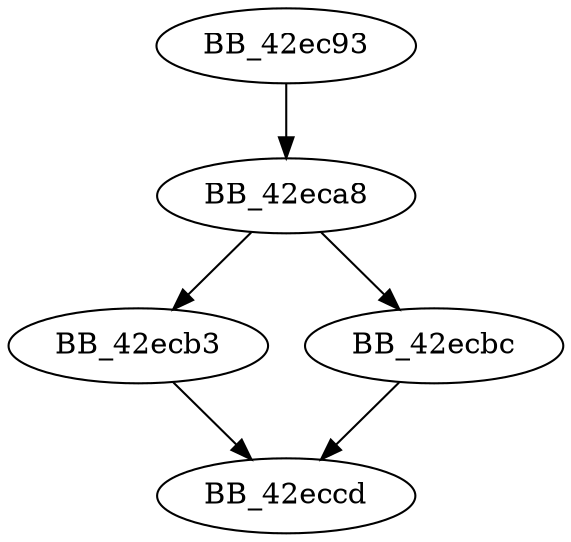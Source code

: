 DiGraph __getbuf{
BB_42ec93->BB_42eca8
BB_42eca8->BB_42ecb3
BB_42eca8->BB_42ecbc
BB_42ecb3->BB_42eccd
BB_42ecbc->BB_42eccd
}
